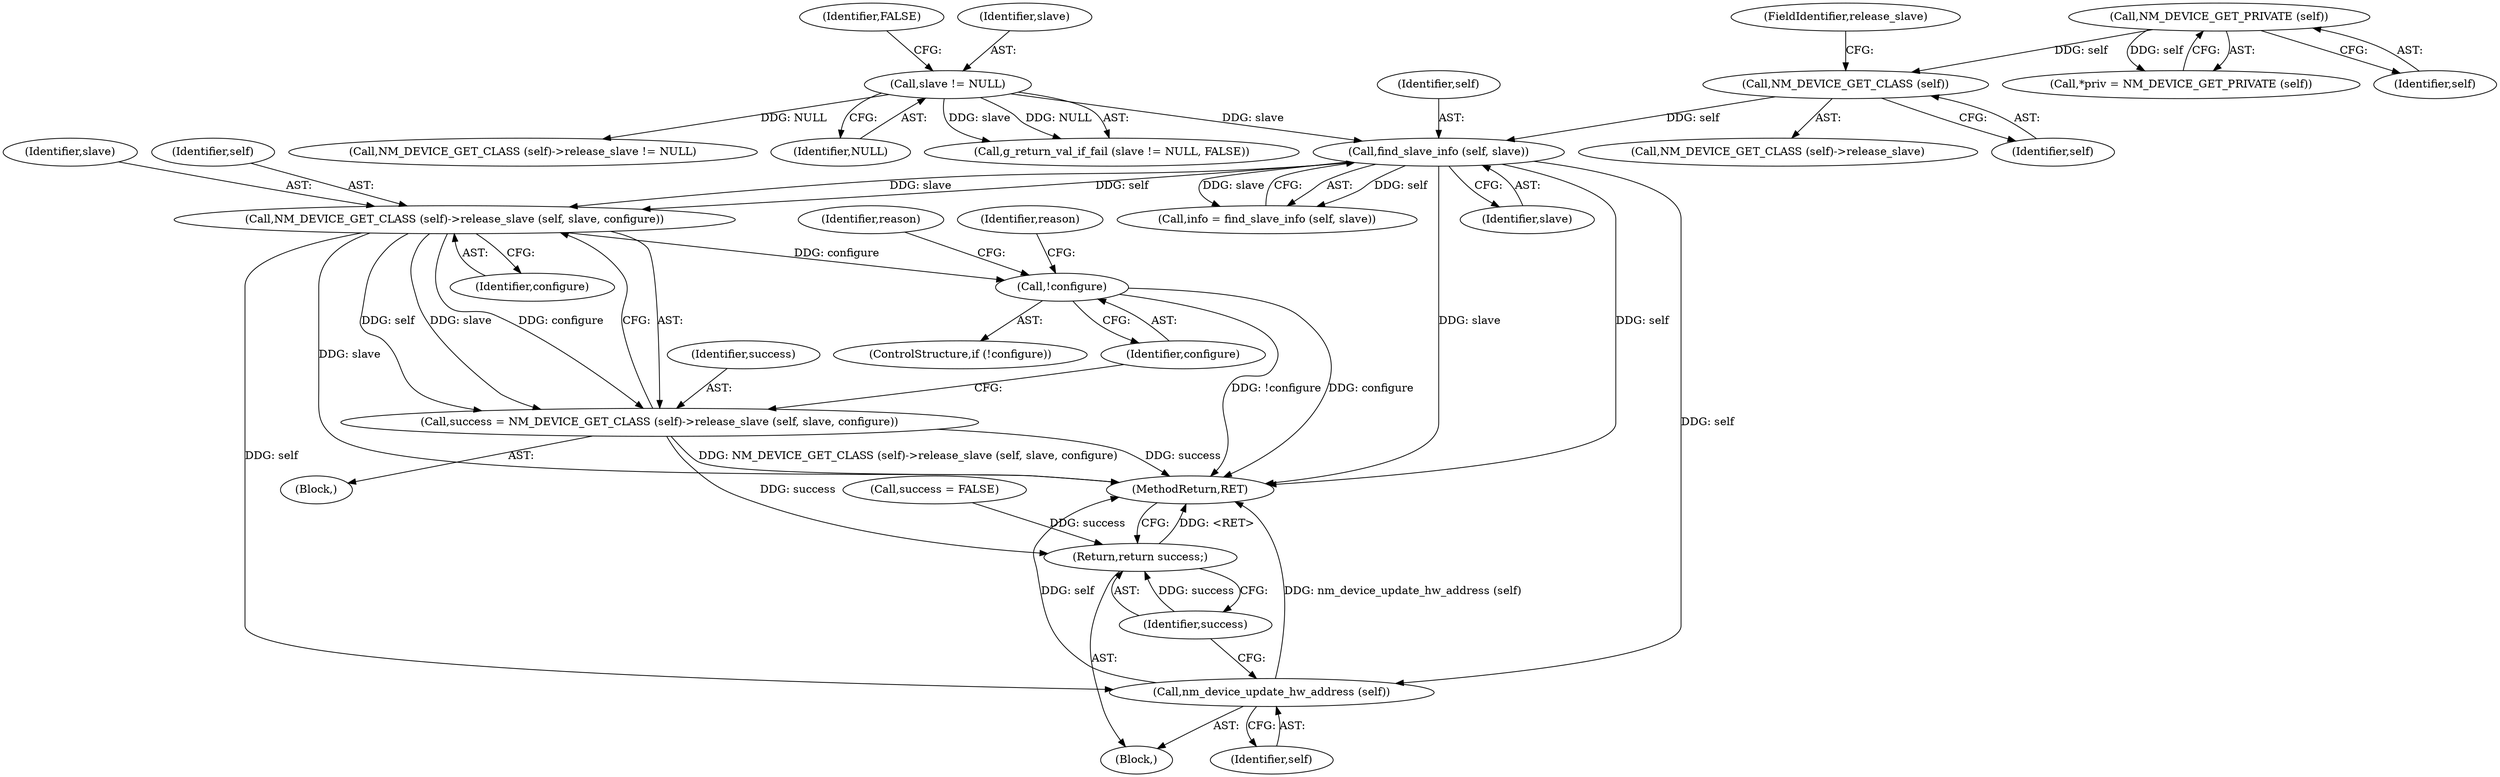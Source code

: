 digraph "0_NetworkManager_d5fc88e573fa58b93034b04d35a2454f5d28cad9@pointer" {
"1001112" [label="(Call,NM_DEVICE_GET_CLASS (self)->release_slave (self, slave, configure))"];
"1001088" [label="(Call,find_slave_info (self, slave))"];
"1001081" [label="(Call,NM_DEVICE_GET_CLASS (self))"];
"1001066" [label="(Call,NM_DEVICE_GET_PRIVATE (self))"];
"1001074" [label="(Call,slave != NULL)"];
"1001110" [label="(Call,success = NM_DEVICE_GET_CLASS (self)->release_slave (self, slave, configure))"];
"1001150" [label="(Return,return success;)"];
"1001117" [label="(Call,!configure)"];
"1001148" [label="(Call,nm_device_update_hw_address (self))"];
"1001115" [label="(Identifier,configure)"];
"1001086" [label="(Call,info = find_slave_info (self, slave))"];
"1001080" [label="(Call,NM_DEVICE_GET_CLASS (self)->release_slave)"];
"1001148" [label="(Call,nm_device_update_hw_address (self))"];
"1001113" [label="(Identifier,self)"];
"1001134" [label="(Identifier,reason)"];
"1001074" [label="(Call,slave != NULL)"];
"1001089" [label="(Identifier,self)"];
"1001116" [label="(ControlStructure,if (!configure))"];
"1001117" [label="(Call,!configure)"];
"1001083" [label="(FieldIdentifier,release_slave)"];
"1001073" [label="(Call,g_return_val_if_fail (slave != NULL, FALSE))"];
"1001070" [label="(Call,success = FALSE)"];
"1001062" [label="(Block,)"];
"1001151" [label="(Identifier,success)"];
"1001064" [label="(Call,*priv = NM_DEVICE_GET_PRIVATE (self))"];
"1001123" [label="(Identifier,reason)"];
"1001079" [label="(Call,NM_DEVICE_GET_CLASS (self)->release_slave != NULL)"];
"1001109" [label="(Block,)"];
"1001067" [label="(Identifier,self)"];
"1001075" [label="(Identifier,slave)"];
"1001114" [label="(Identifier,slave)"];
"1001088" [label="(Call,find_slave_info (self, slave))"];
"1001082" [label="(Identifier,self)"];
"1001118" [label="(Identifier,configure)"];
"1001149" [label="(Identifier,self)"];
"1001077" [label="(Identifier,FALSE)"];
"1001112" [label="(Call,NM_DEVICE_GET_CLASS (self)->release_slave (self, slave, configure))"];
"1001150" [label="(Return,return success;)"];
"1001090" [label="(Identifier,slave)"];
"1001110" [label="(Call,success = NM_DEVICE_GET_CLASS (self)->release_slave (self, slave, configure))"];
"1001081" [label="(Call,NM_DEVICE_GET_CLASS (self))"];
"1001066" [label="(Call,NM_DEVICE_GET_PRIVATE (self))"];
"1001076" [label="(Identifier,NULL)"];
"1007368" [label="(MethodReturn,RET)"];
"1001111" [label="(Identifier,success)"];
"1001112" -> "1001110"  [label="AST: "];
"1001112" -> "1001115"  [label="CFG: "];
"1001113" -> "1001112"  [label="AST: "];
"1001114" -> "1001112"  [label="AST: "];
"1001115" -> "1001112"  [label="AST: "];
"1001110" -> "1001112"  [label="CFG: "];
"1001112" -> "1007368"  [label="DDG: slave"];
"1001112" -> "1001110"  [label="DDG: self"];
"1001112" -> "1001110"  [label="DDG: slave"];
"1001112" -> "1001110"  [label="DDG: configure"];
"1001088" -> "1001112"  [label="DDG: self"];
"1001088" -> "1001112"  [label="DDG: slave"];
"1001112" -> "1001117"  [label="DDG: configure"];
"1001112" -> "1001148"  [label="DDG: self"];
"1001088" -> "1001086"  [label="AST: "];
"1001088" -> "1001090"  [label="CFG: "];
"1001089" -> "1001088"  [label="AST: "];
"1001090" -> "1001088"  [label="AST: "];
"1001086" -> "1001088"  [label="CFG: "];
"1001088" -> "1007368"  [label="DDG: self"];
"1001088" -> "1007368"  [label="DDG: slave"];
"1001088" -> "1001086"  [label="DDG: self"];
"1001088" -> "1001086"  [label="DDG: slave"];
"1001081" -> "1001088"  [label="DDG: self"];
"1001074" -> "1001088"  [label="DDG: slave"];
"1001088" -> "1001148"  [label="DDG: self"];
"1001081" -> "1001080"  [label="AST: "];
"1001081" -> "1001082"  [label="CFG: "];
"1001082" -> "1001081"  [label="AST: "];
"1001083" -> "1001081"  [label="CFG: "];
"1001066" -> "1001081"  [label="DDG: self"];
"1001066" -> "1001064"  [label="AST: "];
"1001066" -> "1001067"  [label="CFG: "];
"1001067" -> "1001066"  [label="AST: "];
"1001064" -> "1001066"  [label="CFG: "];
"1001066" -> "1001064"  [label="DDG: self"];
"1001074" -> "1001073"  [label="AST: "];
"1001074" -> "1001076"  [label="CFG: "];
"1001075" -> "1001074"  [label="AST: "];
"1001076" -> "1001074"  [label="AST: "];
"1001077" -> "1001074"  [label="CFG: "];
"1001074" -> "1001073"  [label="DDG: slave"];
"1001074" -> "1001073"  [label="DDG: NULL"];
"1001074" -> "1001079"  [label="DDG: NULL"];
"1001110" -> "1001109"  [label="AST: "];
"1001111" -> "1001110"  [label="AST: "];
"1001118" -> "1001110"  [label="CFG: "];
"1001110" -> "1007368"  [label="DDG: success"];
"1001110" -> "1007368"  [label="DDG: NM_DEVICE_GET_CLASS (self)->release_slave (self, slave, configure)"];
"1001110" -> "1001150"  [label="DDG: success"];
"1001150" -> "1001062"  [label="AST: "];
"1001150" -> "1001151"  [label="CFG: "];
"1001151" -> "1001150"  [label="AST: "];
"1007368" -> "1001150"  [label="CFG: "];
"1001150" -> "1007368"  [label="DDG: <RET>"];
"1001151" -> "1001150"  [label="DDG: success"];
"1001070" -> "1001150"  [label="DDG: success"];
"1001117" -> "1001116"  [label="AST: "];
"1001117" -> "1001118"  [label="CFG: "];
"1001118" -> "1001117"  [label="AST: "];
"1001123" -> "1001117"  [label="CFG: "];
"1001134" -> "1001117"  [label="CFG: "];
"1001117" -> "1007368"  [label="DDG: configure"];
"1001117" -> "1007368"  [label="DDG: !configure"];
"1001148" -> "1001062"  [label="AST: "];
"1001148" -> "1001149"  [label="CFG: "];
"1001149" -> "1001148"  [label="AST: "];
"1001151" -> "1001148"  [label="CFG: "];
"1001148" -> "1007368"  [label="DDG: nm_device_update_hw_address (self)"];
"1001148" -> "1007368"  [label="DDG: self"];
}
